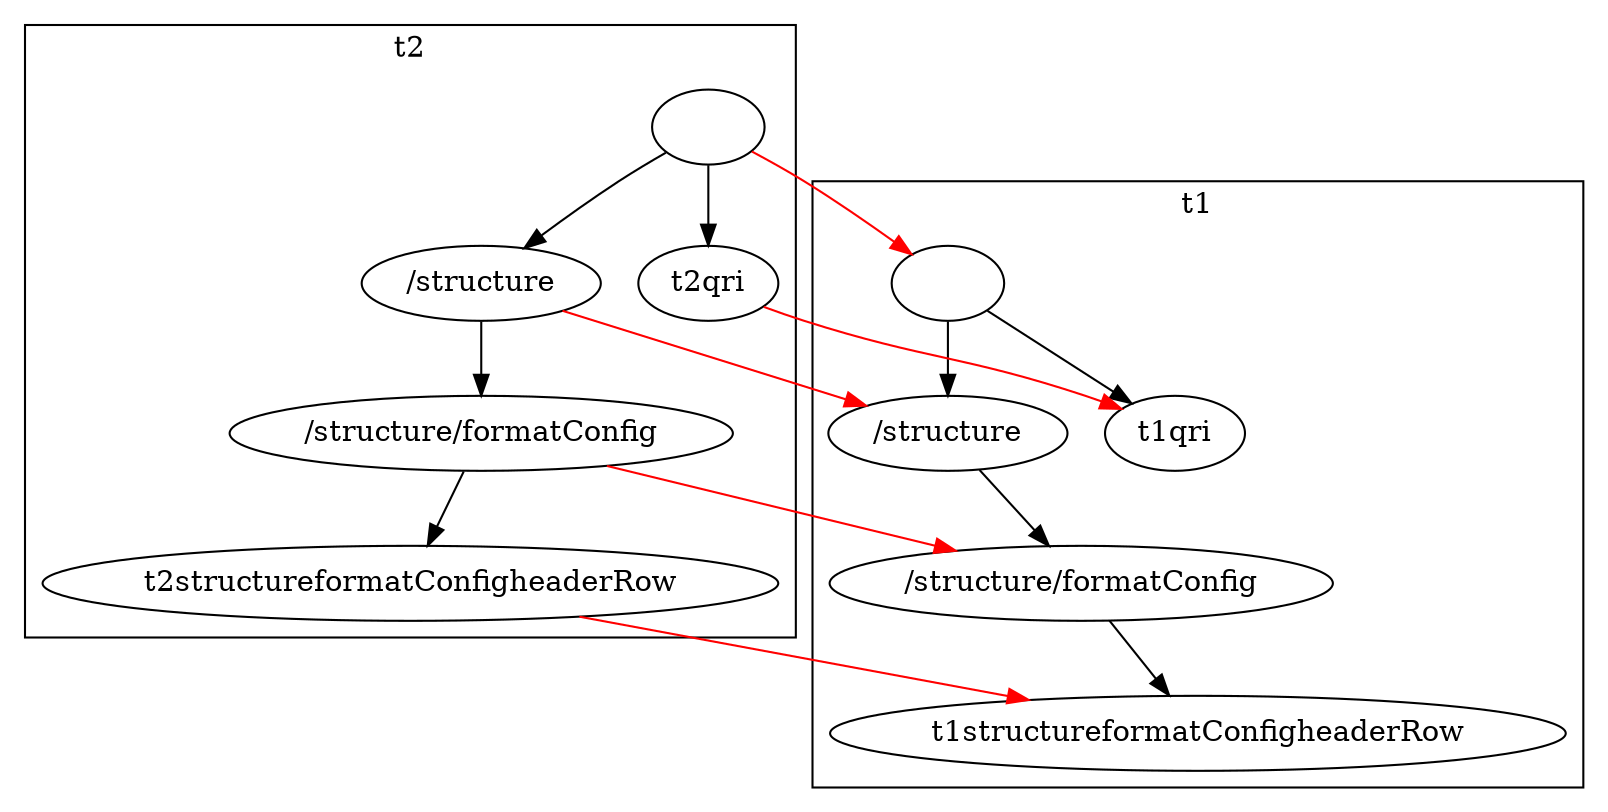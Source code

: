 digraph {
  subgraph cluster_t1 {
    label="t1";
    t1 [label="", tooltip="weight: 12"];
    t1 -> t1qri;
    t1 -> t1structure;
    t1structure [label="/structure", tooltip="weight: 7"];
    t1structure -> t1structureformatConfig;
    t1structureformatConfig [label="/structure/formatConfig", tooltip="weight: 6"];
    t1structureformatConfig -> t1structureformatConfigheaderRow;
  }
  subgraph cluster_t2 {
    label="t2";
    t2 [label="", tooltip="weight: 11"];
    t2 -> t2qri;
    t2 -> t2structure;
    t2structure [label="/structure", tooltip="weight: 6"];
    t2structure -> t2structureformatConfig;
    t2structureformatConfig [label="/structure/formatConfig", tooltip="weight: 5"];
    t2structureformatConfig -> t2structureformatConfigheaderRow;
  }

  t2 -> t1[color=red,penwidth=1.0];
  t2qri -> t1qri[color=red,penwidth=1.0];
  t2structure -> t1structure[color=red,penwidth=1.0];
  t2structureformatConfig -> t1structureformatConfig[color=red,penwidth=1.0];
  t2structureformatConfigheaderRow -> t1structureformatConfigheaderRow[color=red,penwidth=1.0];
}